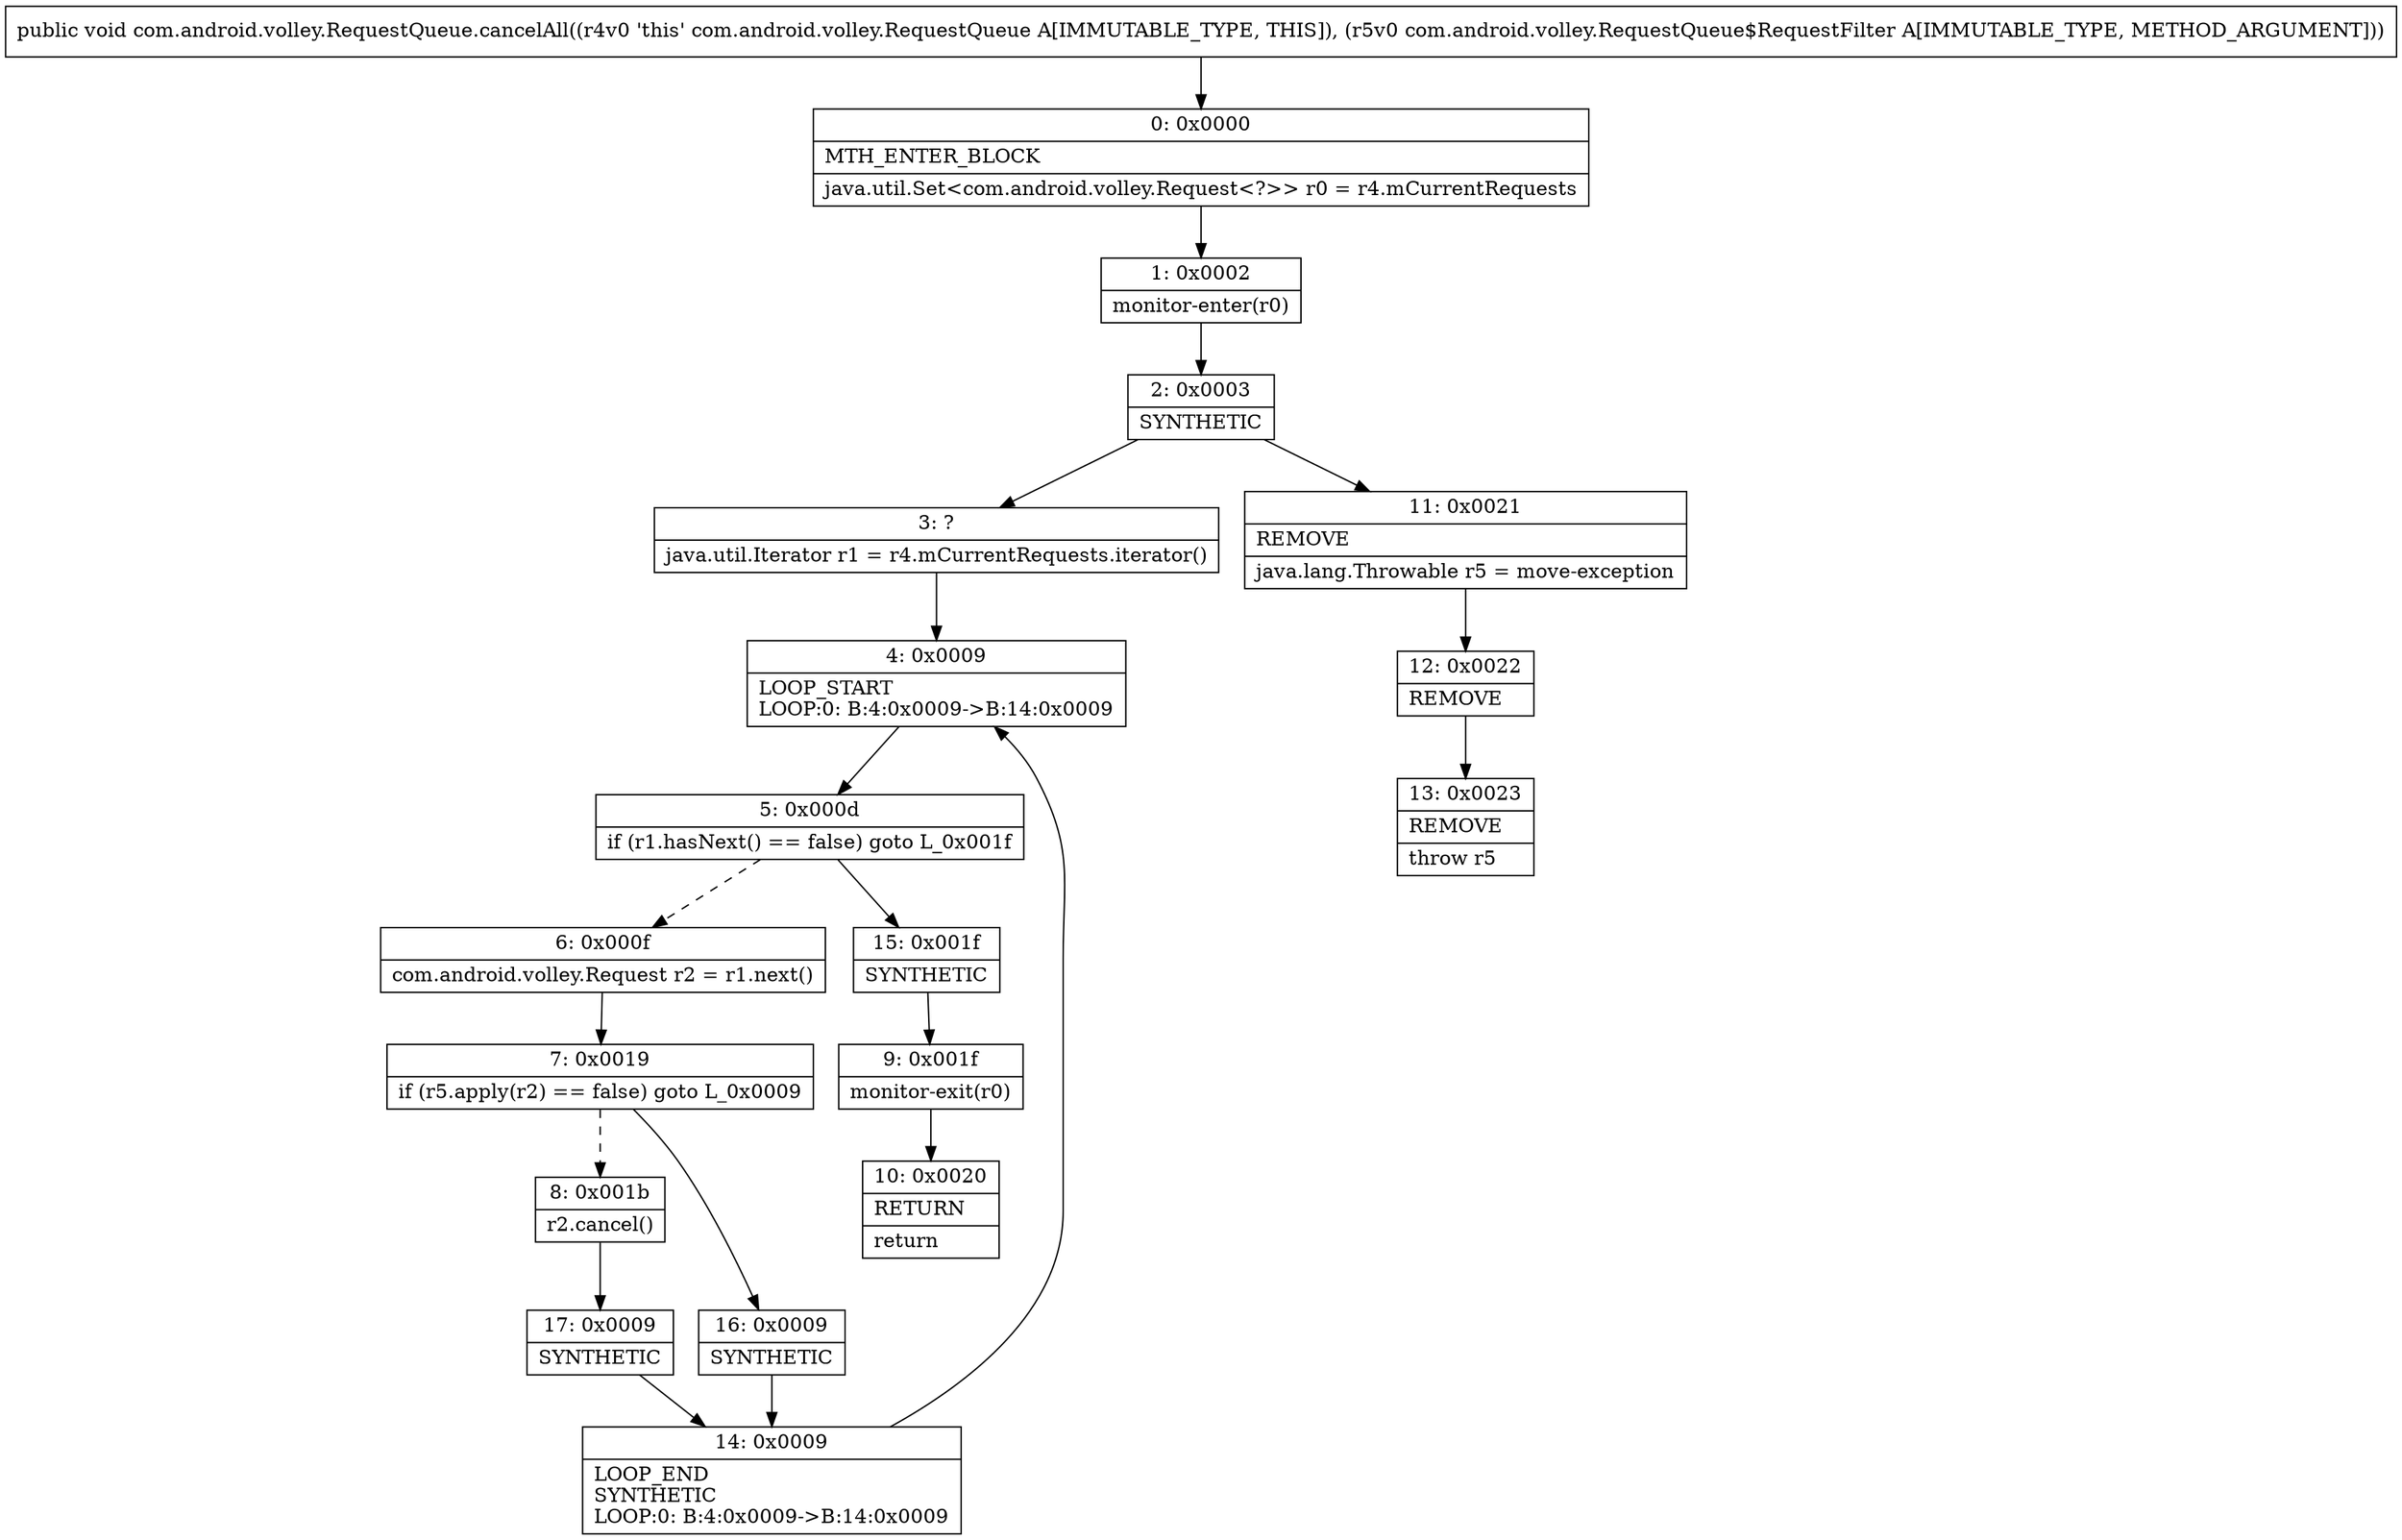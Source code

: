 digraph "CFG forcom.android.volley.RequestQueue.cancelAll(Lcom\/android\/volley\/RequestQueue$RequestFilter;)V" {
Node_0 [shape=record,label="{0\:\ 0x0000|MTH_ENTER_BLOCK\l|java.util.Set\<com.android.volley.Request\<?\>\> r0 = r4.mCurrentRequests\l}"];
Node_1 [shape=record,label="{1\:\ 0x0002|monitor\-enter(r0)\l}"];
Node_2 [shape=record,label="{2\:\ 0x0003|SYNTHETIC\l}"];
Node_3 [shape=record,label="{3\:\ ?|java.util.Iterator r1 = r4.mCurrentRequests.iterator()\l}"];
Node_4 [shape=record,label="{4\:\ 0x0009|LOOP_START\lLOOP:0: B:4:0x0009\-\>B:14:0x0009\l}"];
Node_5 [shape=record,label="{5\:\ 0x000d|if (r1.hasNext() == false) goto L_0x001f\l}"];
Node_6 [shape=record,label="{6\:\ 0x000f|com.android.volley.Request r2 = r1.next()\l}"];
Node_7 [shape=record,label="{7\:\ 0x0019|if (r5.apply(r2) == false) goto L_0x0009\l}"];
Node_8 [shape=record,label="{8\:\ 0x001b|r2.cancel()\l}"];
Node_9 [shape=record,label="{9\:\ 0x001f|monitor\-exit(r0)\l}"];
Node_10 [shape=record,label="{10\:\ 0x0020|RETURN\l|return\l}"];
Node_11 [shape=record,label="{11\:\ 0x0021|REMOVE\l|java.lang.Throwable r5 = move\-exception\l}"];
Node_12 [shape=record,label="{12\:\ 0x0022|REMOVE\l}"];
Node_13 [shape=record,label="{13\:\ 0x0023|REMOVE\l|throw r5\l}"];
Node_14 [shape=record,label="{14\:\ 0x0009|LOOP_END\lSYNTHETIC\lLOOP:0: B:4:0x0009\-\>B:14:0x0009\l}"];
Node_15 [shape=record,label="{15\:\ 0x001f|SYNTHETIC\l}"];
Node_16 [shape=record,label="{16\:\ 0x0009|SYNTHETIC\l}"];
Node_17 [shape=record,label="{17\:\ 0x0009|SYNTHETIC\l}"];
MethodNode[shape=record,label="{public void com.android.volley.RequestQueue.cancelAll((r4v0 'this' com.android.volley.RequestQueue A[IMMUTABLE_TYPE, THIS]), (r5v0 com.android.volley.RequestQueue$RequestFilter A[IMMUTABLE_TYPE, METHOD_ARGUMENT])) }"];
MethodNode -> Node_0;
Node_0 -> Node_1;
Node_1 -> Node_2;
Node_2 -> Node_3;
Node_2 -> Node_11;
Node_3 -> Node_4;
Node_4 -> Node_5;
Node_5 -> Node_6[style=dashed];
Node_5 -> Node_15;
Node_6 -> Node_7;
Node_7 -> Node_8[style=dashed];
Node_7 -> Node_16;
Node_8 -> Node_17;
Node_9 -> Node_10;
Node_11 -> Node_12;
Node_12 -> Node_13;
Node_14 -> Node_4;
Node_15 -> Node_9;
Node_16 -> Node_14;
Node_17 -> Node_14;
}

